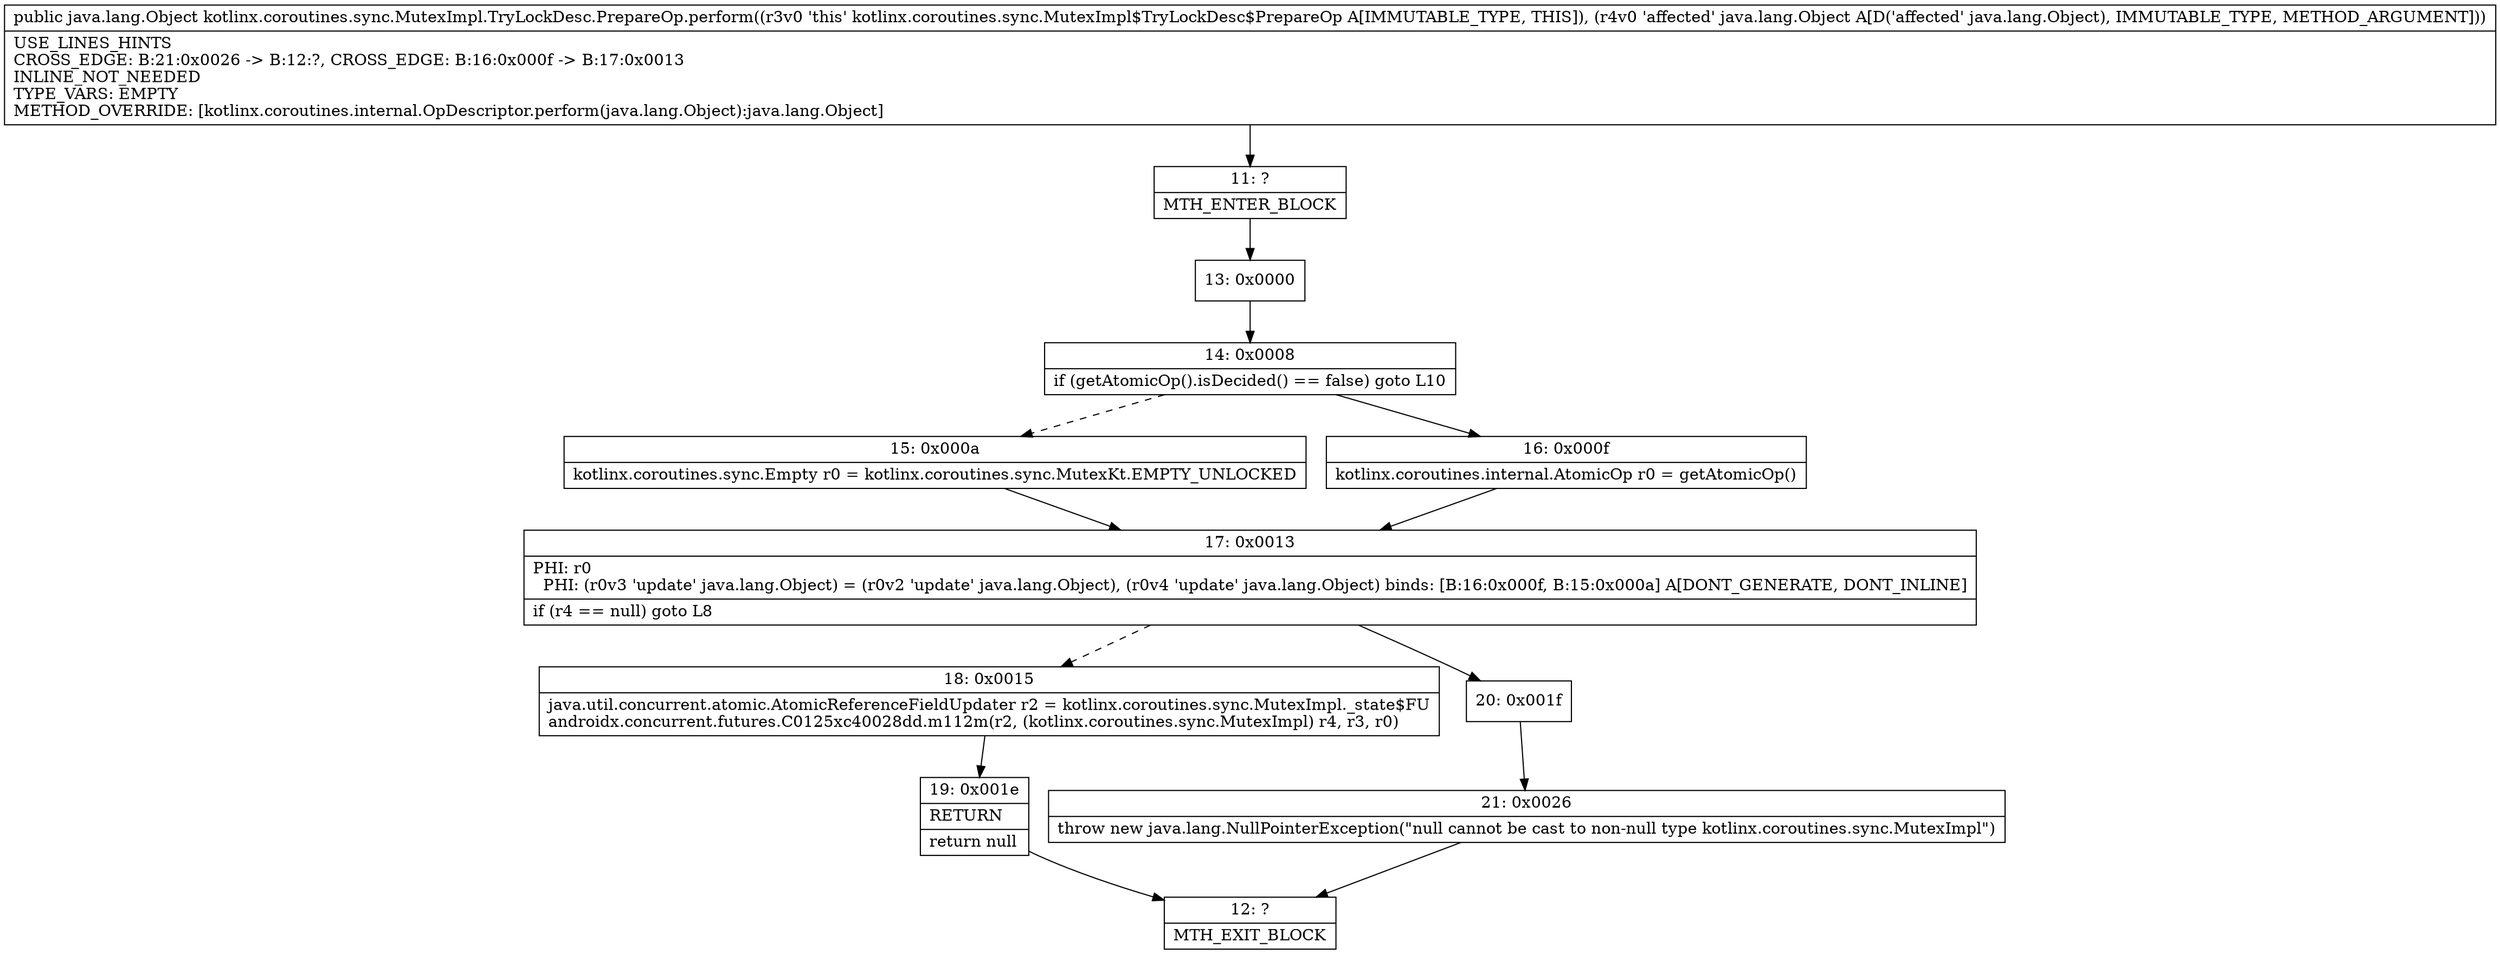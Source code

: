 digraph "CFG forkotlinx.coroutines.sync.MutexImpl.TryLockDesc.PrepareOp.perform(Ljava\/lang\/Object;)Ljava\/lang\/Object;" {
Node_11 [shape=record,label="{11\:\ ?|MTH_ENTER_BLOCK\l}"];
Node_13 [shape=record,label="{13\:\ 0x0000}"];
Node_14 [shape=record,label="{14\:\ 0x0008|if (getAtomicOp().isDecided() == false) goto L10\l}"];
Node_15 [shape=record,label="{15\:\ 0x000a|kotlinx.coroutines.sync.Empty r0 = kotlinx.coroutines.sync.MutexKt.EMPTY_UNLOCKED\l}"];
Node_17 [shape=record,label="{17\:\ 0x0013|PHI: r0 \l  PHI: (r0v3 'update' java.lang.Object) = (r0v2 'update' java.lang.Object), (r0v4 'update' java.lang.Object) binds: [B:16:0x000f, B:15:0x000a] A[DONT_GENERATE, DONT_INLINE]\l|if (r4 == null) goto L8\l}"];
Node_18 [shape=record,label="{18\:\ 0x0015|java.util.concurrent.atomic.AtomicReferenceFieldUpdater r2 = kotlinx.coroutines.sync.MutexImpl._state$FU\landroidx.concurrent.futures.C0125xc40028dd.m112m(r2, (kotlinx.coroutines.sync.MutexImpl) r4, r3, r0)\l}"];
Node_19 [shape=record,label="{19\:\ 0x001e|RETURN\l|return null\l}"];
Node_12 [shape=record,label="{12\:\ ?|MTH_EXIT_BLOCK\l}"];
Node_20 [shape=record,label="{20\:\ 0x001f}"];
Node_21 [shape=record,label="{21\:\ 0x0026|throw new java.lang.NullPointerException(\"null cannot be cast to non\-null type kotlinx.coroutines.sync.MutexImpl\")\l}"];
Node_16 [shape=record,label="{16\:\ 0x000f|kotlinx.coroutines.internal.AtomicOp r0 = getAtomicOp()\l}"];
MethodNode[shape=record,label="{public java.lang.Object kotlinx.coroutines.sync.MutexImpl.TryLockDesc.PrepareOp.perform((r3v0 'this' kotlinx.coroutines.sync.MutexImpl$TryLockDesc$PrepareOp A[IMMUTABLE_TYPE, THIS]), (r4v0 'affected' java.lang.Object A[D('affected' java.lang.Object), IMMUTABLE_TYPE, METHOD_ARGUMENT]))  | USE_LINES_HINTS\lCROSS_EDGE: B:21:0x0026 \-\> B:12:?, CROSS_EDGE: B:16:0x000f \-\> B:17:0x0013\lINLINE_NOT_NEEDED\lTYPE_VARS: EMPTY\lMETHOD_OVERRIDE: [kotlinx.coroutines.internal.OpDescriptor.perform(java.lang.Object):java.lang.Object]\l}"];
MethodNode -> Node_11;Node_11 -> Node_13;
Node_13 -> Node_14;
Node_14 -> Node_15[style=dashed];
Node_14 -> Node_16;
Node_15 -> Node_17;
Node_17 -> Node_18[style=dashed];
Node_17 -> Node_20;
Node_18 -> Node_19;
Node_19 -> Node_12;
Node_20 -> Node_21;
Node_21 -> Node_12;
Node_16 -> Node_17;
}

